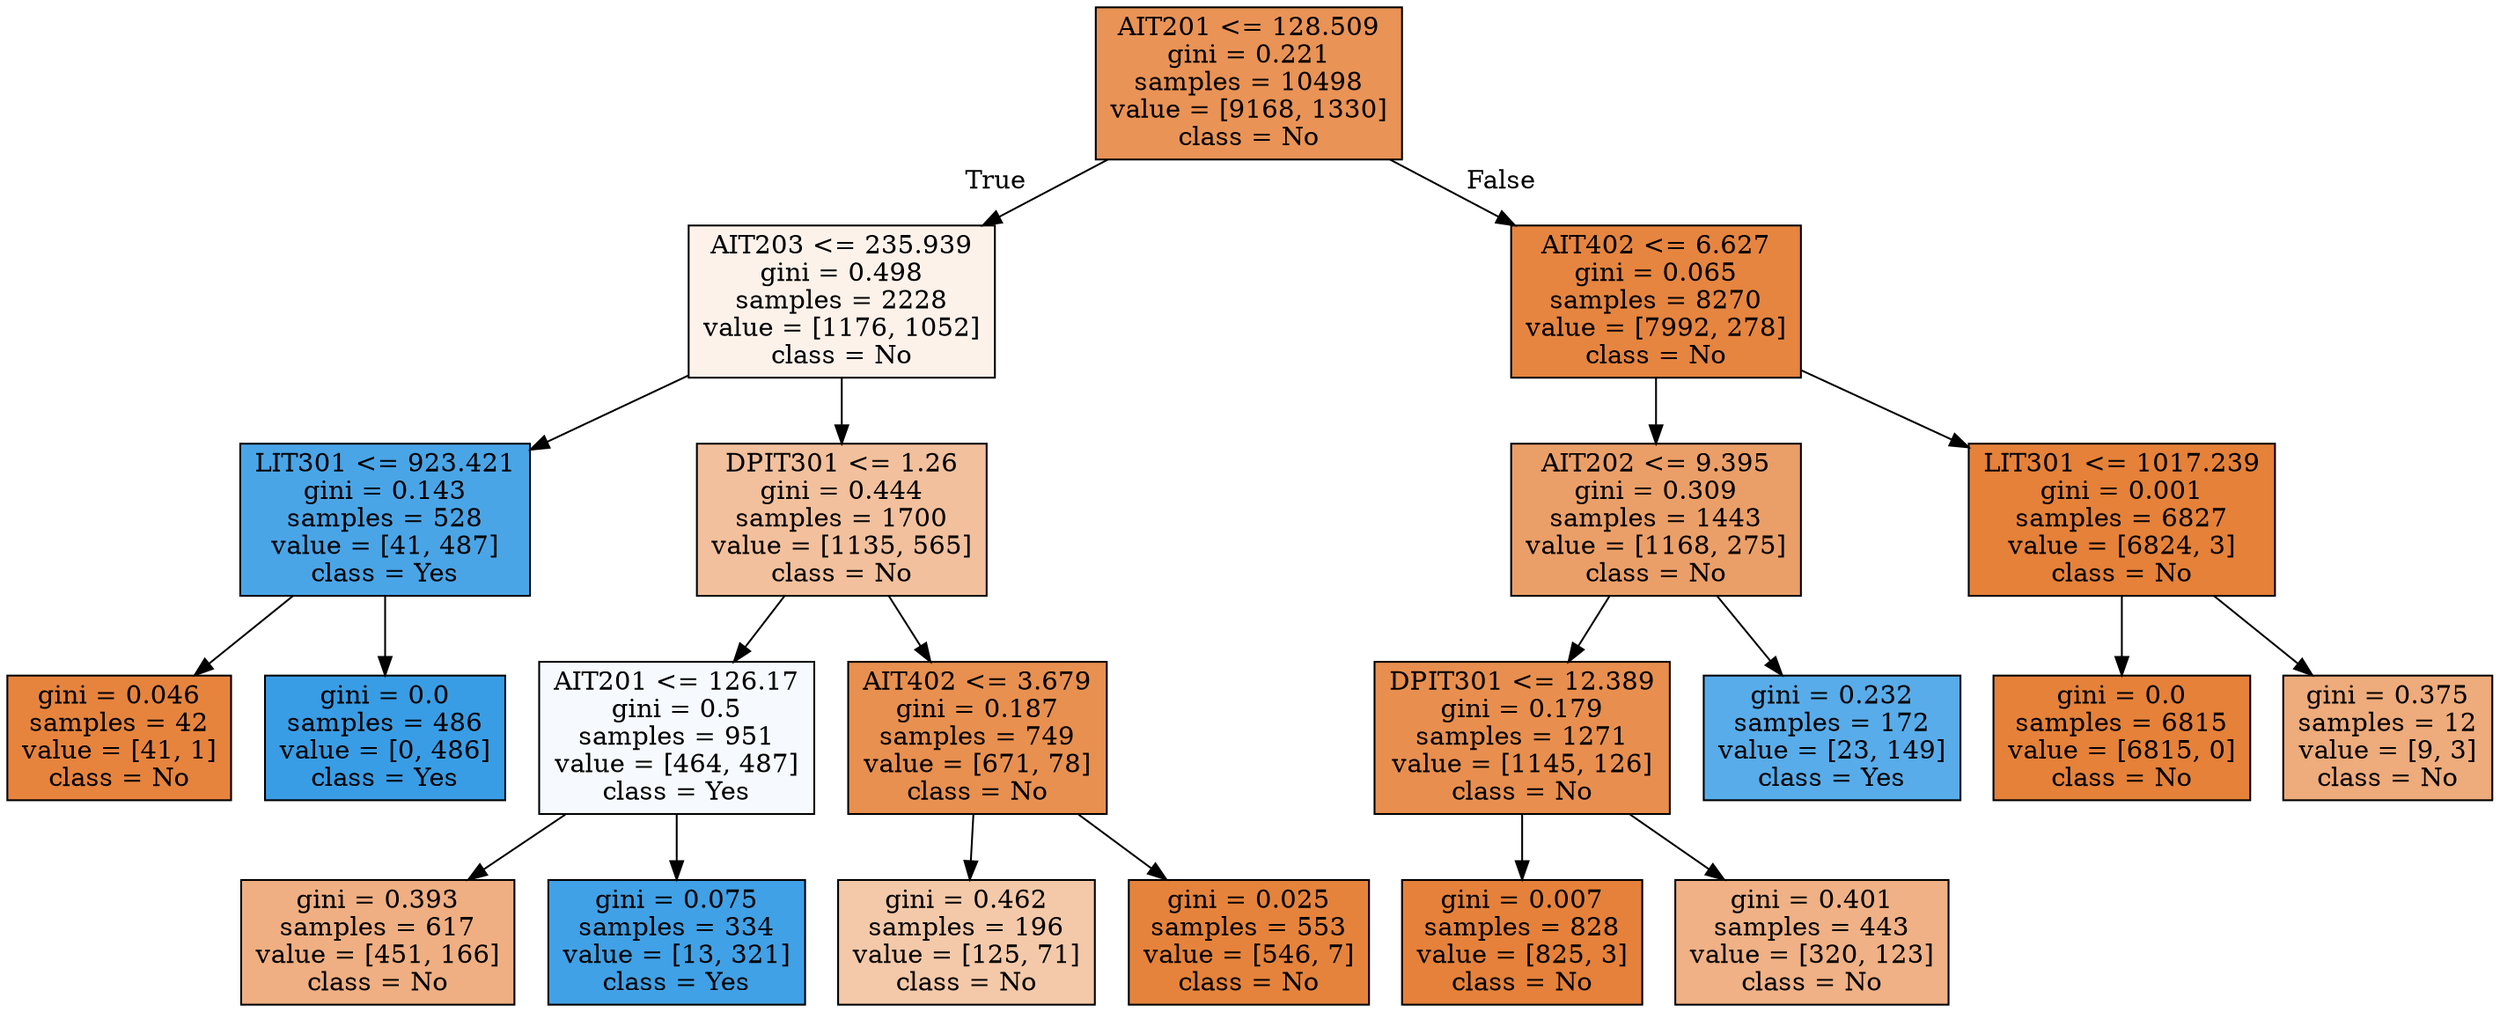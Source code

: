 digraph Tree {
node [shape=box, style="filled", color="black"] ;
0 [label="AIT201 <= 128.509\ngini = 0.221\nsamples = 10498\nvalue = [9168, 1330]\nclass = No", fillcolor="#e99356"] ;
1 [label="AIT203 <= 235.939\ngini = 0.498\nsamples = 2228\nvalue = [1176, 1052]\nclass = No", fillcolor="#fcf2ea"] ;
0 -> 1 [labeldistance=2.5, labelangle=45, headlabel="True"] ;
2 [label="LIT301 <= 923.421\ngini = 0.143\nsamples = 528\nvalue = [41, 487]\nclass = Yes", fillcolor="#4aa5e7"] ;
1 -> 2 ;
3 [label="gini = 0.046\nsamples = 42\nvalue = [41, 1]\nclass = No", fillcolor="#e6843e"] ;
2 -> 3 ;
4 [label="gini = 0.0\nsamples = 486\nvalue = [0, 486]\nclass = Yes", fillcolor="#399de5"] ;
2 -> 4 ;
5 [label="DPIT301 <= 1.26\ngini = 0.444\nsamples = 1700\nvalue = [1135, 565]\nclass = No", fillcolor="#f2c09c"] ;
1 -> 5 ;
6 [label="AIT201 <= 126.17\ngini = 0.5\nsamples = 951\nvalue = [464, 487]\nclass = Yes", fillcolor="#f6fafe"] ;
5 -> 6 ;
7 [label="gini = 0.393\nsamples = 617\nvalue = [451, 166]\nclass = No", fillcolor="#efaf82"] ;
6 -> 7 ;
8 [label="gini = 0.075\nsamples = 334\nvalue = [13, 321]\nclass = Yes", fillcolor="#41a1e6"] ;
6 -> 8 ;
9 [label="AIT402 <= 3.679\ngini = 0.187\nsamples = 749\nvalue = [671, 78]\nclass = No", fillcolor="#e89050"] ;
5 -> 9 ;
10 [label="gini = 0.462\nsamples = 196\nvalue = [125, 71]\nclass = No", fillcolor="#f4c9a9"] ;
9 -> 10 ;
11 [label="gini = 0.025\nsamples = 553\nvalue = [546, 7]\nclass = No", fillcolor="#e5833c"] ;
9 -> 11 ;
12 [label="AIT402 <= 6.627\ngini = 0.065\nsamples = 8270\nvalue = [7992, 278]\nclass = No", fillcolor="#e68540"] ;
0 -> 12 [labeldistance=2.5, labelangle=-45, headlabel="False"] ;
13 [label="AIT202 <= 9.395\ngini = 0.309\nsamples = 1443\nvalue = [1168, 275]\nclass = No", fillcolor="#eb9f68"] ;
12 -> 13 ;
14 [label="DPIT301 <= 12.389\ngini = 0.179\nsamples = 1271\nvalue = [1145, 126]\nclass = No", fillcolor="#e88f4f"] ;
13 -> 14 ;
15 [label="gini = 0.007\nsamples = 828\nvalue = [825, 3]\nclass = No", fillcolor="#e5813a"] ;
14 -> 15 ;
16 [label="gini = 0.401\nsamples = 443\nvalue = [320, 123]\nclass = No", fillcolor="#efb185"] ;
14 -> 16 ;
17 [label="gini = 0.232\nsamples = 172\nvalue = [23, 149]\nclass = Yes", fillcolor="#58ace9"] ;
13 -> 17 ;
18 [label="LIT301 <= 1017.239\ngini = 0.001\nsamples = 6827\nvalue = [6824, 3]\nclass = No", fillcolor="#e58139"] ;
12 -> 18 ;
19 [label="gini = 0.0\nsamples = 6815\nvalue = [6815, 0]\nclass = No", fillcolor="#e58139"] ;
18 -> 19 ;
20 [label="gini = 0.375\nsamples = 12\nvalue = [9, 3]\nclass = No", fillcolor="#eeab7b"] ;
18 -> 20 ;
}